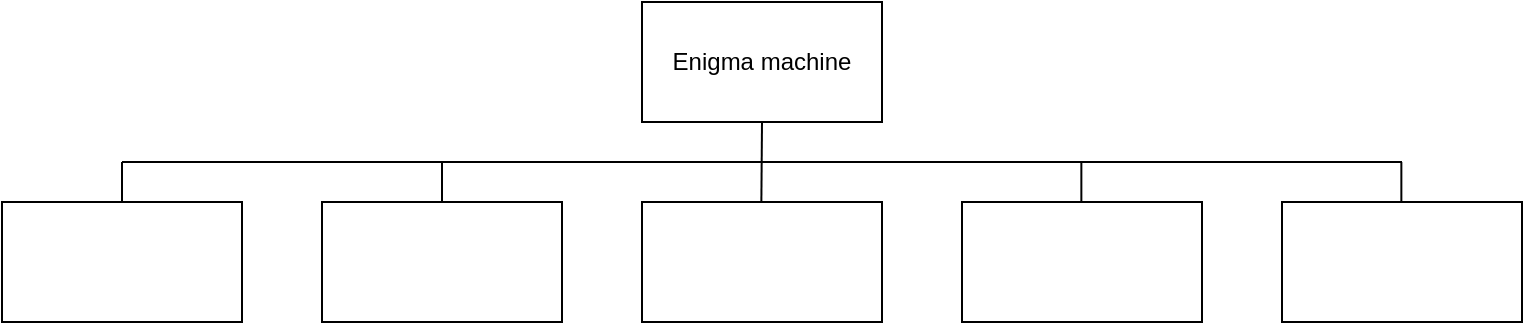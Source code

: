 <mxfile version="16.5.3" type="github">
  <diagram id="IZokSG7Yw7mGTDMLNOXQ" name="Page-1">
    <mxGraphModel dx="345" dy="203" grid="1" gridSize="10" guides="1" tooltips="1" connect="1" arrows="1" fold="1" page="1" pageScale="1" pageWidth="827" pageHeight="1169" math="0" shadow="0">
      <root>
        <mxCell id="0" />
        <mxCell id="1" parent="0" />
        <mxCell id="p_HESIMncqtlb5lp4NN8-1" value="Enigma machine" style="rounded=0;whiteSpace=wrap;html=1;" vertex="1" parent="1">
          <mxGeometry x="320" width="120" height="60" as="geometry" />
        </mxCell>
        <mxCell id="p_HESIMncqtlb5lp4NN8-2" value="" style="rounded=0;whiteSpace=wrap;html=1;" vertex="1" parent="1">
          <mxGeometry y="100" width="120" height="60" as="geometry" />
        </mxCell>
        <mxCell id="p_HESIMncqtlb5lp4NN8-3" value="" style="rounded=0;whiteSpace=wrap;html=1;" vertex="1" parent="1">
          <mxGeometry x="160" y="100" width="120" height="60" as="geometry" />
        </mxCell>
        <mxCell id="p_HESIMncqtlb5lp4NN8-4" value="" style="rounded=0;whiteSpace=wrap;html=1;" vertex="1" parent="1">
          <mxGeometry x="320" y="100" width="120" height="60" as="geometry" />
        </mxCell>
        <mxCell id="p_HESIMncqtlb5lp4NN8-5" value="" style="rounded=0;whiteSpace=wrap;html=1;" vertex="1" parent="1">
          <mxGeometry x="480" y="100" width="120" height="60" as="geometry" />
        </mxCell>
        <mxCell id="p_HESIMncqtlb5lp4NN8-6" value="" style="rounded=0;whiteSpace=wrap;html=1;" vertex="1" parent="1">
          <mxGeometry x="640" y="100" width="120" height="60" as="geometry" />
        </mxCell>
        <mxCell id="p_HESIMncqtlb5lp4NN8-8" value="" style="endArrow=none;html=1;rounded=0;" edge="1" parent="1">
          <mxGeometry width="50" height="50" relative="1" as="geometry">
            <mxPoint x="60" y="80" as="sourcePoint" />
            <mxPoint x="700" y="80" as="targetPoint" />
          </mxGeometry>
        </mxCell>
        <mxCell id="p_HESIMncqtlb5lp4NN8-9" value="" style="endArrow=none;html=1;rounded=0;" edge="1" parent="1" source="p_HESIMncqtlb5lp4NN8-2">
          <mxGeometry width="50" height="50" relative="1" as="geometry">
            <mxPoint x="390" y="330" as="sourcePoint" />
            <mxPoint x="60" y="80" as="targetPoint" />
          </mxGeometry>
        </mxCell>
        <mxCell id="p_HESIMncqtlb5lp4NN8-10" value="" style="endArrow=none;html=1;rounded=0;" edge="1" parent="1">
          <mxGeometry width="50" height="50" relative="1" as="geometry">
            <mxPoint x="220" y="100" as="sourcePoint" />
            <mxPoint x="220" y="80" as="targetPoint" />
          </mxGeometry>
        </mxCell>
        <mxCell id="p_HESIMncqtlb5lp4NN8-11" value="" style="endArrow=none;html=1;rounded=0;entryX=0.5;entryY=1;entryDx=0;entryDy=0;" edge="1" parent="1" target="p_HESIMncqtlb5lp4NN8-1">
          <mxGeometry width="50" height="50" relative="1" as="geometry">
            <mxPoint x="379.68" y="100" as="sourcePoint" />
            <mxPoint x="379.68" y="80" as="targetPoint" />
          </mxGeometry>
        </mxCell>
        <mxCell id="p_HESIMncqtlb5lp4NN8-12" value="" style="endArrow=none;html=1;rounded=0;" edge="1" parent="1">
          <mxGeometry width="50" height="50" relative="1" as="geometry">
            <mxPoint x="539.68" y="100" as="sourcePoint" />
            <mxPoint x="539.68" y="80" as="targetPoint" />
          </mxGeometry>
        </mxCell>
        <mxCell id="p_HESIMncqtlb5lp4NN8-13" value="" style="endArrow=none;html=1;rounded=0;" edge="1" parent="1">
          <mxGeometry width="50" height="50" relative="1" as="geometry">
            <mxPoint x="699.68" y="100" as="sourcePoint" />
            <mxPoint x="699.68" y="80" as="targetPoint" />
          </mxGeometry>
        </mxCell>
      </root>
    </mxGraphModel>
  </diagram>
</mxfile>

